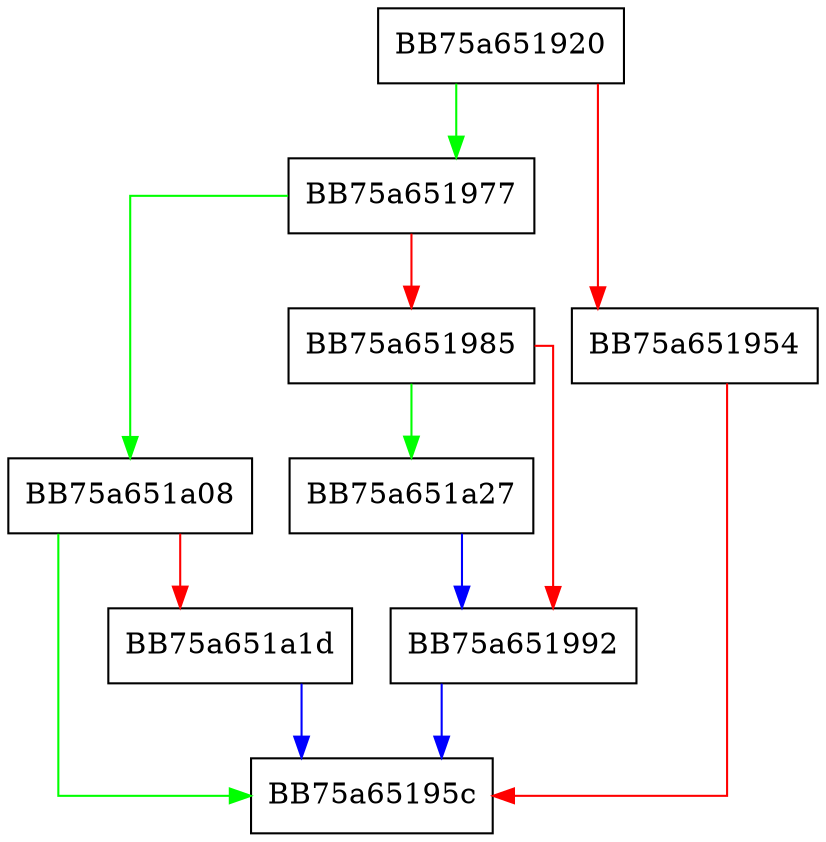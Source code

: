 digraph FindNext {
  node [shape="box"];
  graph [splines=ortho];
  BB75a651920 -> BB75a651977 [color="green"];
  BB75a651920 -> BB75a651954 [color="red"];
  BB75a651954 -> BB75a65195c [color="red"];
  BB75a651977 -> BB75a651a08 [color="green"];
  BB75a651977 -> BB75a651985 [color="red"];
  BB75a651985 -> BB75a651a27 [color="green"];
  BB75a651985 -> BB75a651992 [color="red"];
  BB75a651992 -> BB75a65195c [color="blue"];
  BB75a651a08 -> BB75a65195c [color="green"];
  BB75a651a08 -> BB75a651a1d [color="red"];
  BB75a651a1d -> BB75a65195c [color="blue"];
  BB75a651a27 -> BB75a651992 [color="blue"];
}